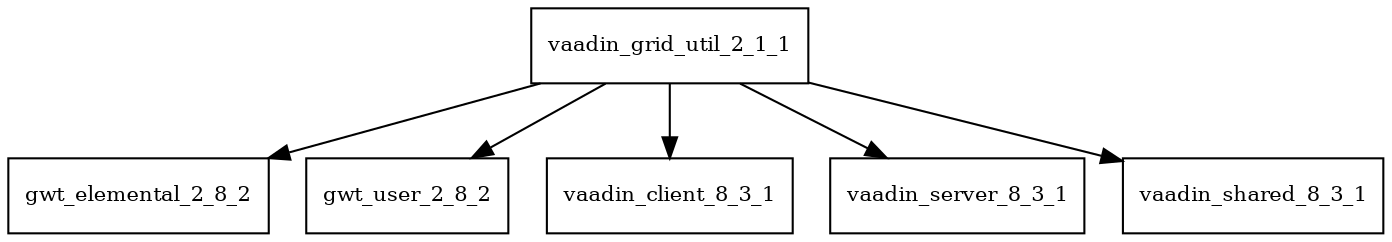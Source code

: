 digraph vaadin_grid_util_2_1_1_dependencies {
  node [shape = box, fontsize=10.0];
  vaadin_grid_util_2_1_1 -> gwt_elemental_2_8_2;
  vaadin_grid_util_2_1_1 -> gwt_user_2_8_2;
  vaadin_grid_util_2_1_1 -> vaadin_client_8_3_1;
  vaadin_grid_util_2_1_1 -> vaadin_server_8_3_1;
  vaadin_grid_util_2_1_1 -> vaadin_shared_8_3_1;
}
